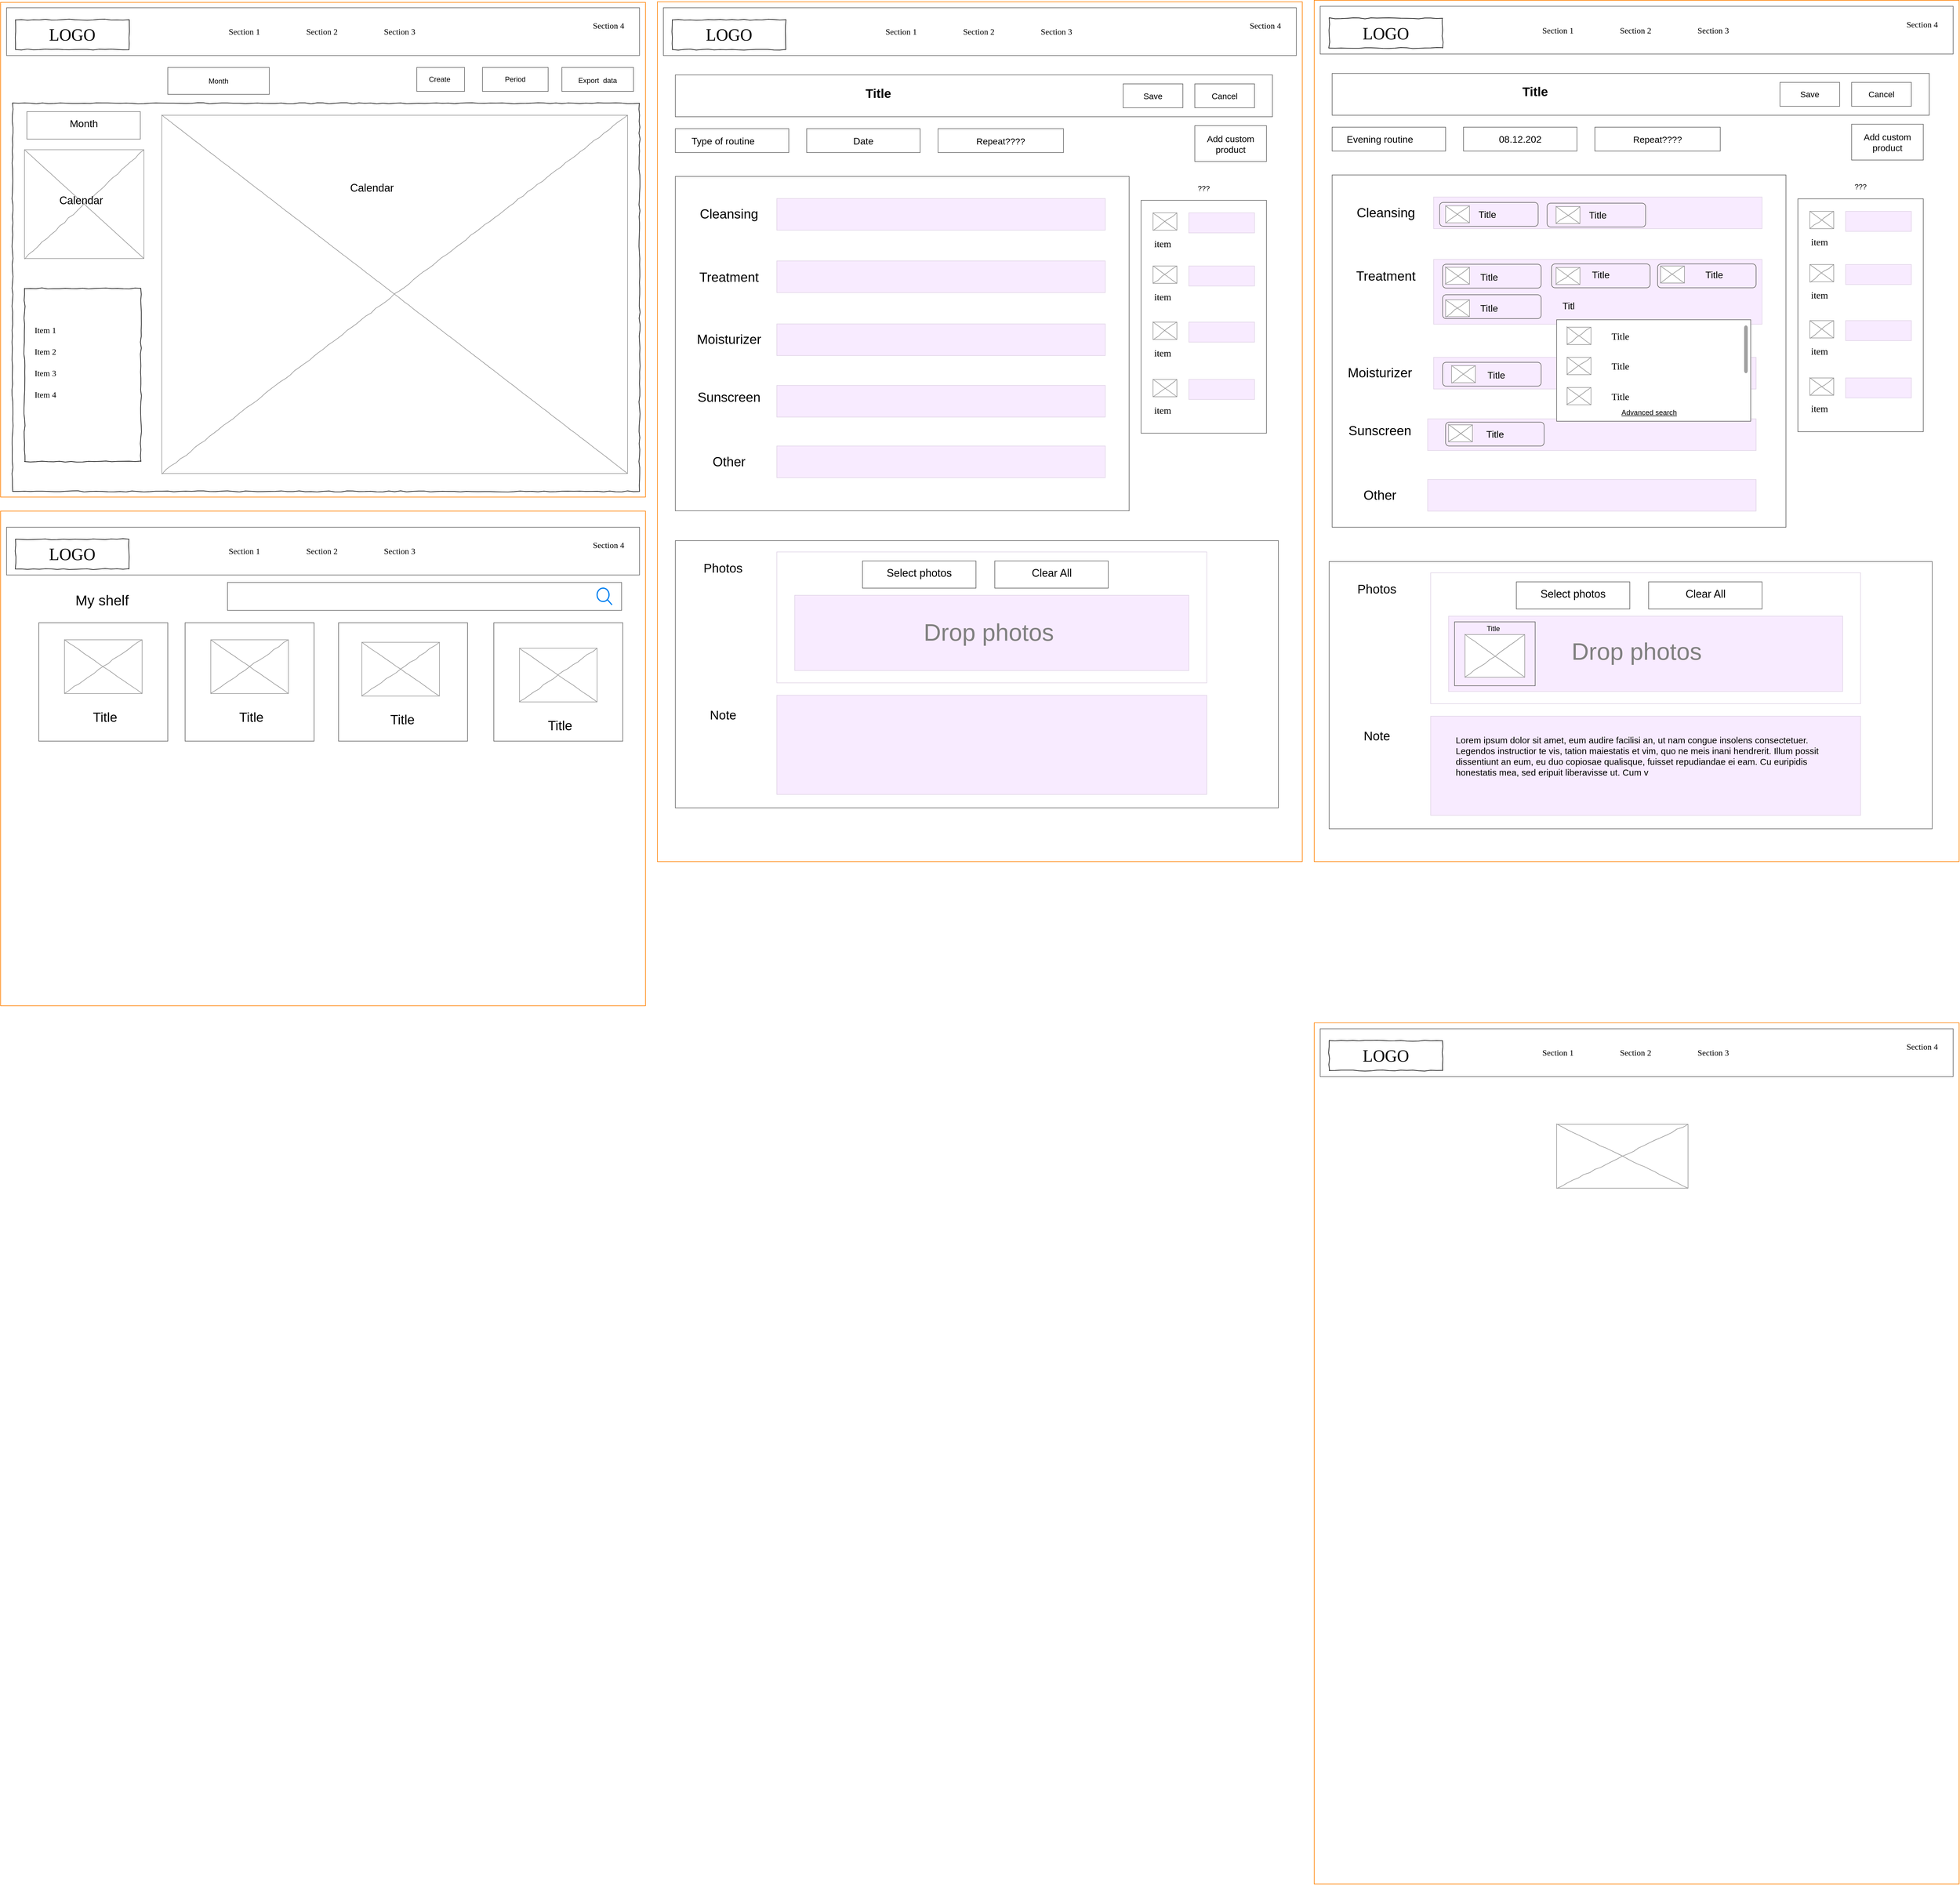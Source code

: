 <mxfile version="14.2.9" type="device" pages="2"><diagram name="routine_page" id="03018318-947c-dd8e-b7a3-06fadd420f32"><mxGraphModel dx="5190" dy="2740" grid="1" gridSize="10" guides="1" tooltips="1" connect="1" arrows="1" fold="1" page="1" pageScale="1" pageWidth="1100" pageHeight="850" background="#ffffff" math="0" shadow="0"><root><mxCell id="0"/><mxCell id="1" parent="0"/><mxCell id="677b7b8949515195-1" value="" style="whiteSpace=wrap;html=1;rounded=0;shadow=0;labelBackgroundColor=none;strokeColor=#000000;strokeWidth=1;fillColor=none;fontFamily=Verdana;fontSize=12;fontColor=#000000;align=center;comic=1;" parent="1" vertex="1"><mxGeometry x="30" y="180" width="1050" height="650" as="geometry"/></mxCell><mxCell id="677b7b8949515195-2" value="LOGO" style="whiteSpace=wrap;html=1;rounded=0;shadow=0;labelBackgroundColor=none;strokeWidth=1;fontFamily=Verdana;fontSize=28;align=center;comic=1;" parent="1" vertex="1"><mxGeometry x="35" y="40" width="190" height="50" as="geometry"/></mxCell><mxCell id="677b7b8949515195-4" value="Section 1" style="text;html=1;points=[];align=left;verticalAlign=top;spacingTop=-4;fontSize=14;fontFamily=Verdana" parent="1" vertex="1"><mxGeometry x="390" y="50" width="60" height="20" as="geometry"/></mxCell><mxCell id="677b7b8949515195-5" value="Section 2" style="text;html=1;points=[];align=left;verticalAlign=top;spacingTop=-4;fontSize=14;fontFamily=Verdana" parent="1" vertex="1"><mxGeometry x="520" y="50" width="60" height="20" as="geometry"/></mxCell><mxCell id="677b7b8949515195-6" value="Section 3" style="text;html=1;points=[];align=left;verticalAlign=top;spacingTop=-4;fontSize=14;fontFamily=Verdana" parent="1" vertex="1"><mxGeometry x="650" y="50" width="60" height="20" as="geometry"/></mxCell><mxCell id="677b7b8949515195-7" value="Section 4" style="text;html=1;points=[];align=left;verticalAlign=top;spacingTop=-4;fontSize=14;fontFamily=Verdana" parent="1" vertex="1"><mxGeometry x="1000" y="40" width="60" height="20" as="geometry"/></mxCell><mxCell id="677b7b8949515195-8" value="" style="whiteSpace=wrap;html=1;rounded=0;shadow=0;labelBackgroundColor=none;strokeWidth=1;fillColor=none;fontFamily=Verdana;fontSize=12;align=center;comic=1;" parent="1" vertex="1"><mxGeometry x="50" y="490" width="195" height="290" as="geometry"/></mxCell><mxCell id="677b7b8949515195-34" value="Item 1" style="text;html=1;points=[];align=left;verticalAlign=top;spacingTop=-4;fontSize=14;fontFamily=Verdana" parent="1" vertex="1"><mxGeometry x="65" y="550" width="170" height="20" as="geometry"/></mxCell><mxCell id="677b7b8949515195-35" value="Item 2" style="text;html=1;points=[];align=left;verticalAlign=top;spacingTop=-4;fontSize=14;fontFamily=Verdana" parent="1" vertex="1"><mxGeometry x="65" y="586" width="170" height="20" as="geometry"/></mxCell><mxCell id="677b7b8949515195-36" value="Item 3" style="text;html=1;points=[];align=left;verticalAlign=top;spacingTop=-4;fontSize=14;fontFamily=Verdana" parent="1" vertex="1"><mxGeometry x="65" y="622" width="170" height="20" as="geometry"/></mxCell><mxCell id="677b7b8949515195-37" value="Item 4" style="text;html=1;points=[];align=left;verticalAlign=top;spacingTop=-4;fontSize=14;fontFamily=Verdana" parent="1" vertex="1"><mxGeometry x="65" y="658" width="170" height="20" as="geometry"/></mxCell><mxCell id="D5V_N6jGPSpzBqZ9lk2Q-1" value="" style="verticalLabelPosition=bottom;shadow=0;dashed=0;align=center;html=1;verticalAlign=top;strokeWidth=1;shape=mxgraph.mockup.graphics.simpleIcon;strokeColor=#999999;rounded=0;labelBackgroundColor=none;fontFamily=Verdana;fontSize=14;fontColor=#000000;comic=1;" vertex="1" parent="1"><mxGeometry x="280" y="200" width="780" height="600" as="geometry"/></mxCell><mxCell id="D5V_N6jGPSpzBqZ9lk2Q-22" value="&lt;font style=&quot;font-size: 18px&quot;&gt;Calendar&lt;/font&gt;" style="text;html=1;strokeColor=none;fillColor=none;align=center;verticalAlign=middle;whiteSpace=wrap;rounded=0;" vertex="1" parent="1"><mxGeometry x="537" y="311.5" width="190" height="20" as="geometry"/></mxCell><mxCell id="D5V_N6jGPSpzBqZ9lk2Q-40" value="" style="verticalLabelPosition=bottom;shadow=0;dashed=0;align=center;html=1;verticalAlign=top;strokeWidth=1;shape=mxgraph.mockup.graphics.simpleIcon;strokeColor=#999999;rounded=0;labelBackgroundColor=none;fontFamily=Verdana;fontSize=14;fontColor=#000000;comic=1;" vertex="1" parent="1"><mxGeometry x="2616" y="1890" width="220" height="107" as="geometry"/></mxCell><mxCell id="D5V_N6jGPSpzBqZ9lk2Q-44" value="" style="shape=image;html=1;verticalAlign=top;verticalLabelPosition=bottom;labelBackgroundColor=#ffffff;imageAspect=0;aspect=fixed;image=https://cdn4.iconfinder.com/data/icons/evil-icons-user-interface/64/arrow_right2-128.png;fillColor=none;" vertex="1" parent="1"><mxGeometry x="200" y="209" width="18" height="18" as="geometry"/></mxCell><mxCell id="D5V_N6jGPSpzBqZ9lk2Q-45" value="" style="shape=image;html=1;verticalAlign=top;verticalLabelPosition=bottom;labelBackgroundColor=#ffffff;imageAspect=0;aspect=fixed;image=https://cdn4.iconfinder.com/data/icons/evil-icons-user-interface/64/arrow_right2-128.png;fillColor=none;rotation=-180;" vertex="1" parent="1"><mxGeometry x="80" y="209" width="18" height="18" as="geometry"/></mxCell><mxCell id="D5V_N6jGPSpzBqZ9lk2Q-47" value="" style="verticalLabelPosition=bottom;shadow=0;dashed=0;align=center;html=1;verticalAlign=top;strokeWidth=1;shape=mxgraph.mockup.graphics.simpleIcon;strokeColor=#999999;rounded=0;labelBackgroundColor=none;fontFamily=Verdana;fontSize=14;fontColor=#000000;comic=1;" vertex="1" parent="1"><mxGeometry x="50" y="257.75" width="200" height="182.25" as="geometry"/></mxCell><mxCell id="D5V_N6jGPSpzBqZ9lk2Q-48" value="&lt;font style=&quot;font-size: 18px&quot;&gt;Calendar&lt;/font&gt;" style="text;html=1;strokeColor=none;fillColor=none;align=center;verticalAlign=middle;whiteSpace=wrap;rounded=0;" vertex="1" parent="1"><mxGeometry x="50" y="333" width="190" height="20" as="geometry"/></mxCell><mxCell id="D5V_N6jGPSpzBqZ9lk2Q-49" value="" style="rounded=0;whiteSpace=wrap;html=1;fillColor=none;strokeColor=#808080;" vertex="1" parent="1"><mxGeometry x="54" y="194" width="190" height="46" as="geometry"/></mxCell><mxCell id="D5V_N6jGPSpzBqZ9lk2Q-50" value="&lt;font style=&quot;font-size: 17px&quot;&gt;Month&lt;/font&gt;" style="text;html=1;strokeColor=none;fillColor=none;align=center;verticalAlign=middle;whiteSpace=wrap;rounded=0;" vertex="1" parent="1"><mxGeometry x="111.5" y="205" width="75" height="20" as="geometry"/></mxCell><mxCell id="D5V_N6jGPSpzBqZ9lk2Q-53" value="" style="rounded=0;whiteSpace=wrap;html=1;fillColor=none;strokeColor=#666666;" vertex="1" parent="1"><mxGeometry x="817" y="120" width="110" height="40" as="geometry"/></mxCell><mxCell id="D5V_N6jGPSpzBqZ9lk2Q-54" value="Period" style="text;html=1;strokeColor=none;fillColor=none;align=center;verticalAlign=middle;whiteSpace=wrap;rounded=0;" vertex="1" parent="1"><mxGeometry x="852" y="130" width="40" height="20" as="geometry"/></mxCell><mxCell id="D5V_N6jGPSpzBqZ9lk2Q-55" value="" style="rounded=0;whiteSpace=wrap;html=1;strokeColor=#666666;fillColor=none;" vertex="1" parent="1"><mxGeometry x="707" y="120" width="80" height="40" as="geometry"/></mxCell><mxCell id="D5V_N6jGPSpzBqZ9lk2Q-57" value="Create&amp;nbsp;" style="text;html=1;strokeColor=none;fillColor=none;align=center;verticalAlign=middle;whiteSpace=wrap;rounded=0;" vertex="1" parent="1"><mxGeometry x="727" y="130" width="40" height="20" as="geometry"/></mxCell><mxCell id="D5V_N6jGPSpzBqZ9lk2Q-58" value="" style="rounded=0;whiteSpace=wrap;html=1;strokeColor=#666666;fillColor=none;" vertex="1" parent="1"><mxGeometry x="290" y="120" width="170" height="45" as="geometry"/></mxCell><mxCell id="D5V_N6jGPSpzBqZ9lk2Q-59" value="Month" style="text;html=1;strokeColor=none;fillColor=none;align=center;verticalAlign=middle;whiteSpace=wrap;rounded=0;" vertex="1" parent="1"><mxGeometry x="355" y="132.5" width="40" height="20" as="geometry"/></mxCell><mxCell id="D5V_N6jGPSpzBqZ9lk2Q-60" value="" style="shape=image;html=1;verticalAlign=top;verticalLabelPosition=bottom;labelBackgroundColor=#ffffff;imageAspect=0;aspect=fixed;image=https://cdn4.iconfinder.com/data/icons/evil-icons-user-interface/64/arrow_right2-128.png;strokeColor=#666666;fillColor=none;" vertex="1" parent="1"><mxGeometry x="406" y="126" width="28" height="28" as="geometry"/></mxCell><mxCell id="D5V_N6jGPSpzBqZ9lk2Q-61" value="" style="shape=image;html=1;verticalAlign=top;verticalLabelPosition=bottom;labelBackgroundColor=#ffffff;imageAspect=0;aspect=fixed;image=https://cdn4.iconfinder.com/data/icons/evil-icons-user-interface/64/arrow_right2-128.png;strokeColor=#666666;fillColor=none;rotation=-180;" vertex="1" parent="1"><mxGeometry x="310" y="126" width="28" height="28" as="geometry"/></mxCell><mxCell id="D5V_N6jGPSpzBqZ9lk2Q-62" value="" style="rounded=0;whiteSpace=wrap;html=1;strokeColor=#666666;fillColor=none;" vertex="1" parent="1"><mxGeometry x="950" y="120" width="120" height="40" as="geometry"/></mxCell><mxCell id="D5V_N6jGPSpzBqZ9lk2Q-63" value="Export&amp;nbsp; data" style="text;html=1;strokeColor=none;fillColor=none;align=center;verticalAlign=middle;whiteSpace=wrap;rounded=0;" vertex="1" parent="1"><mxGeometry x="965" y="130" width="90" height="24" as="geometry"/></mxCell><mxCell id="D5V_N6jGPSpzBqZ9lk2Q-65" value="" style="rounded=0;whiteSpace=wrap;html=1;strokeColor=#666666;fillColor=none;" vertex="1" parent="1"><mxGeometry x="20" y="20" width="1060" height="80" as="geometry"/></mxCell><mxCell id="D5V_N6jGPSpzBqZ9lk2Q-72" value="" style="rounded=0;whiteSpace=wrap;html=1;fillColor=none;strokeColor=#FF8000;" vertex="1" parent="1"><mxGeometry x="10" y="11" width="1080" height="828.5" as="geometry"/></mxCell><mxCell id="g5km22O2cLYkdlSMmjCP-1" value="" style="rounded=0;whiteSpace=wrap;html=1;fillColor=none;strokeColor=#FF8000;" vertex="1" parent="1"><mxGeometry x="10" y="863" width="1080" height="828.5" as="geometry"/></mxCell><mxCell id="g5km22O2cLYkdlSMmjCP-2" value="" style="rounded=0;whiteSpace=wrap;html=1;fillColor=none;strokeColor=#FF8000;" vertex="1" parent="1"><mxGeometry x="1110" y="10" width="1080" height="1440" as="geometry"/></mxCell><mxCell id="g5km22O2cLYkdlSMmjCP-3" value="" style="rounded=0;whiteSpace=wrap;html=1;fillColor=none;gradientColor=none;strokeColor=#666666;" vertex="1" parent="1"><mxGeometry x="1140" y="132.5" width="1000" height="70" as="geometry"/></mxCell><mxCell id="g5km22O2cLYkdlSMmjCP-4" value="" style="rounded=0;whiteSpace=wrap;html=1;strokeColor=#666666;fillColor=none;gradientColor=none;" vertex="1" parent="1"><mxGeometry x="2010" y="147.5" width="100" height="40" as="geometry"/></mxCell><mxCell id="g5km22O2cLYkdlSMmjCP-5" value="&lt;font style=&quot;font-size: 14px&quot;&gt;Cancel&lt;/font&gt;" style="text;html=1;strokeColor=none;fillColor=none;align=center;verticalAlign=middle;whiteSpace=wrap;rounded=0;" vertex="1" parent="1"><mxGeometry x="2040" y="157.5" width="40" height="20" as="geometry"/></mxCell><mxCell id="g5km22O2cLYkdlSMmjCP-7" value="" style="rounded=0;whiteSpace=wrap;html=1;strokeColor=#666666;fillColor=none;gradientColor=none;" vertex="1" parent="1"><mxGeometry x="1890" y="147.5" width="100" height="40" as="geometry"/></mxCell><mxCell id="g5km22O2cLYkdlSMmjCP-8" value="&lt;font style=&quot;font-size: 14px&quot;&gt;Save&lt;/font&gt;" style="text;html=1;strokeColor=none;fillColor=none;align=center;verticalAlign=middle;whiteSpace=wrap;rounded=0;" vertex="1" parent="1"><mxGeometry x="1920" y="157.5" width="40" height="20" as="geometry"/></mxCell><mxCell id="g5km22O2cLYkdlSMmjCP-9" value="" style="rounded=0;whiteSpace=wrap;html=1;strokeColor=#666666;fillColor=none;gradientColor=none;" vertex="1" parent="1"><mxGeometry x="1140" y="302.5" width="760" height="560" as="geometry"/></mxCell><mxCell id="g5km22O2cLYkdlSMmjCP-11" value="" style="rounded=0;whiteSpace=wrap;html=1;strokeColor=#666666;fillColor=none;gradientColor=none;" vertex="1" parent="1"><mxGeometry x="1140" y="222.5" width="190" height="40" as="geometry"/></mxCell><mxCell id="g5km22O2cLYkdlSMmjCP-12" value="" style="rounded=0;whiteSpace=wrap;html=1;strokeColor=#666666;fillColor=none;gradientColor=none;" vertex="1" parent="1"><mxGeometry x="1360" y="222.5" width="190" height="40" as="geometry"/></mxCell><mxCell id="g5km22O2cLYkdlSMmjCP-14" value="&lt;font style=&quot;font-size: 16px&quot;&gt;Type of routine&lt;/font&gt;" style="text;html=1;strokeColor=none;fillColor=none;align=center;verticalAlign=middle;whiteSpace=wrap;rounded=0;" vertex="1" parent="1"><mxGeometry x="1160" y="232.5" width="120" height="20" as="geometry"/></mxCell><mxCell id="g5km22O2cLYkdlSMmjCP-15" value="" style="shape=image;html=1;verticalAlign=top;verticalLabelPosition=bottom;labelBackgroundColor=#ffffff;imageAspect=0;aspect=fixed;image=https://cdn4.iconfinder.com/data/icons/evil-icons-user-interface/64/arrow_right2-128.png;strokeColor=#666666;fillColor=none;gradientColor=none;rotation=90;" vertex="1" parent="1"><mxGeometry x="1280" y="227.5" width="30" height="30" as="geometry"/></mxCell><mxCell id="g5km22O2cLYkdlSMmjCP-16" value="&lt;font style=&quot;font-size: 16px&quot;&gt;Date&lt;/font&gt;" style="text;html=1;strokeColor=none;fillColor=none;align=center;verticalAlign=middle;whiteSpace=wrap;rounded=0;" vertex="1" parent="1"><mxGeometry x="1435" y="232.5" width="40" height="20" as="geometry"/></mxCell><mxCell id="g5km22O2cLYkdlSMmjCP-18" value="" style="rounded=0;whiteSpace=wrap;html=1;strokeColor=#666666;fillColor=none;gradientColor=none;" vertex="1" parent="1"><mxGeometry x="1580" y="222.5" width="210" height="40" as="geometry"/></mxCell><mxCell id="g5km22O2cLYkdlSMmjCP-20" value="&lt;font style=&quot;font-size: 15px&quot;&gt;Repeat????&lt;/font&gt;" style="text;html=1;strokeColor=none;fillColor=none;align=center;verticalAlign=middle;whiteSpace=wrap;rounded=0;" vertex="1" parent="1"><mxGeometry x="1665" y="232.5" width="40" height="20" as="geometry"/></mxCell><mxCell id="g5km22O2cLYkdlSMmjCP-21" value="&lt;font style=&quot;font-size: 21px&quot;&gt;&lt;b&gt;Title&lt;/b&gt;&lt;/font&gt;" style="text;html=1;strokeColor=none;fillColor=none;align=center;verticalAlign=middle;whiteSpace=wrap;rounded=0;" vertex="1" parent="1"><mxGeometry x="1390" y="152.5" width="180" height="20" as="geometry"/></mxCell><mxCell id="g5km22O2cLYkdlSMmjCP-22" value="" style="rounded=0;whiteSpace=wrap;html=1;gradientColor=none;strokeColor=#E1D5E7;fillColor=#F8EBFF;" vertex="1" parent="1"><mxGeometry x="1310" y="339.5" width="550" height="53" as="geometry"/></mxCell><mxCell id="g5km22O2cLYkdlSMmjCP-26" value="&lt;font style=&quot;font-size: 22px&quot;&gt;Cleansing&lt;/font&gt;" style="text;html=1;strokeColor=none;fillColor=none;align=center;verticalAlign=middle;whiteSpace=wrap;rounded=0;" vertex="1" parent="1"><mxGeometry x="1170" y="356" width="120" height="20" as="geometry"/></mxCell><mxCell id="g5km22O2cLYkdlSMmjCP-35" value="" style="rounded=0;whiteSpace=wrap;html=1;gradientColor=none;fillColor=none;strokeColor=#666666;" vertex="1" parent="1"><mxGeometry x="2010" y="217.5" width="120" height="60" as="geometry"/></mxCell><mxCell id="g5km22O2cLYkdlSMmjCP-36" value="&lt;font style=&quot;font-size: 15px&quot;&gt;Add custom product&lt;/font&gt;" style="text;html=1;strokeColor=none;fillColor=none;align=center;verticalAlign=middle;whiteSpace=wrap;rounded=0;" vertex="1" parent="1"><mxGeometry x="2020" y="237.5" width="100" height="20" as="geometry"/></mxCell><mxCell id="g5km22O2cLYkdlSMmjCP-39" value="" style="rounded=0;whiteSpace=wrap;html=1;gradientColor=none;strokeColor=#E1D5E7;fillColor=#F8EBFF;" vertex="1" parent="1"><mxGeometry x="1310" y="444" width="550" height="53" as="geometry"/></mxCell><mxCell id="g5km22O2cLYkdlSMmjCP-40" value="&lt;font style=&quot;font-size: 22px&quot;&gt;Treatment&lt;/font&gt;" style="text;html=1;strokeColor=none;fillColor=none;align=center;verticalAlign=middle;whiteSpace=wrap;rounded=0;" vertex="1" parent="1"><mxGeometry x="1170" y="462" width="120" height="20" as="geometry"/></mxCell><mxCell id="g5km22O2cLYkdlSMmjCP-41" value="" style="rounded=0;whiteSpace=wrap;html=1;gradientColor=none;strokeColor=#E1D5E7;fillColor=#F8EBFF;" vertex="1" parent="1"><mxGeometry x="1310" y="549.5" width="550" height="53" as="geometry"/></mxCell><mxCell id="g5km22O2cLYkdlSMmjCP-42" value="&lt;font style=&quot;font-size: 22px&quot;&gt;Moisturizer&lt;/font&gt;" style="text;html=1;strokeColor=none;fillColor=none;align=center;verticalAlign=middle;whiteSpace=wrap;rounded=0;" vertex="1" parent="1"><mxGeometry x="1170" y="566" width="120" height="20" as="geometry"/></mxCell><mxCell id="g5km22O2cLYkdlSMmjCP-43" value="" style="rounded=0;whiteSpace=wrap;html=1;gradientColor=none;strokeColor=#E1D5E7;fillColor=#F8EBFF;" vertex="1" parent="1"><mxGeometry x="1310" y="652.5" width="550" height="53" as="geometry"/></mxCell><mxCell id="g5km22O2cLYkdlSMmjCP-44" value="&lt;font style=&quot;font-size: 22px&quot;&gt;Sunscreen&lt;/font&gt;" style="text;html=1;strokeColor=none;fillColor=none;align=center;verticalAlign=middle;whiteSpace=wrap;rounded=0;" vertex="1" parent="1"><mxGeometry x="1170" y="662.5" width="120" height="20" as="geometry"/></mxCell><mxCell id="g5km22O2cLYkdlSMmjCP-45" value="" style="rounded=0;whiteSpace=wrap;html=1;gradientColor=none;strokeColor=#E1D5E7;fillColor=#F8EBFF;" vertex="1" parent="1"><mxGeometry x="1310" y="754" width="550" height="53" as="geometry"/></mxCell><mxCell id="g5km22O2cLYkdlSMmjCP-46" value="&lt;font style=&quot;font-size: 22px&quot;&gt;Other&lt;/font&gt;" style="text;html=1;strokeColor=none;fillColor=none;align=center;verticalAlign=middle;whiteSpace=wrap;rounded=0;" vertex="1" parent="1"><mxGeometry x="1170" y="770.5" width="120" height="20" as="geometry"/></mxCell><mxCell id="g5km22O2cLYkdlSMmjCP-47" value="" style="rounded=0;whiteSpace=wrap;html=1;strokeColor=#666666;fillColor=none;gradientColor=none;" vertex="1" parent="1"><mxGeometry x="1920" y="342.5" width="210" height="390" as="geometry"/></mxCell><mxCell id="g5km22O2cLYkdlSMmjCP-51" value="" style="verticalLabelPosition=bottom;shadow=0;dashed=0;align=center;html=1;verticalAlign=top;strokeWidth=1;shape=mxgraph.mockup.graphics.simpleIcon;strokeColor=#999999;rounded=0;labelBackgroundColor=none;fontFamily=Verdana;fontSize=14;fontColor=#000000;comic=1;" vertex="1" parent="1"><mxGeometry x="1940" y="363.5" width="40" height="29" as="geometry"/></mxCell><mxCell id="g5km22O2cLYkdlSMmjCP-52" value="&lt;font style=&quot;font-size: 16px&quot;&gt;item&lt;/font&gt;" style="text;html=1;points=[];align=left;verticalAlign=top;spacingTop=-4;fontSize=14;fontFamily=Verdana" vertex="1" parent="1"><mxGeometry x="1940" y="402.5" width="40" height="20" as="geometry"/></mxCell><mxCell id="g5km22O2cLYkdlSMmjCP-53" value="" style="rounded=0;whiteSpace=wrap;html=1;gradientColor=none;strokeColor=#E1D5E7;fillColor=#F8EBFF;" vertex="1" parent="1"><mxGeometry x="2000" y="363.5" width="110" height="33.5" as="geometry"/></mxCell><mxCell id="g5km22O2cLYkdlSMmjCP-55" value="" style="verticalLabelPosition=bottom;shadow=0;dashed=0;align=center;html=1;verticalAlign=top;strokeWidth=1;shape=mxgraph.mockup.graphics.simpleIcon;strokeColor=#999999;rounded=0;labelBackgroundColor=none;fontFamily=Verdana;fontSize=14;fontColor=#000000;comic=1;" vertex="1" parent="1"><mxGeometry x="1940" y="452.5" width="40" height="29" as="geometry"/></mxCell><mxCell id="g5km22O2cLYkdlSMmjCP-56" value="&lt;font style=&quot;font-size: 16px&quot;&gt;item&lt;/font&gt;" style="text;html=1;points=[];align=left;verticalAlign=top;spacingTop=-4;fontSize=14;fontFamily=Verdana" vertex="1" parent="1"><mxGeometry x="1940" y="491.5" width="40" height="20" as="geometry"/></mxCell><mxCell id="g5km22O2cLYkdlSMmjCP-57" value="" style="rounded=0;whiteSpace=wrap;html=1;gradientColor=none;strokeColor=#E1D5E7;fillColor=#F8EBFF;" vertex="1" parent="1"><mxGeometry x="2000" y="452.5" width="110" height="33.5" as="geometry"/></mxCell><mxCell id="g5km22O2cLYkdlSMmjCP-58" value="" style="verticalLabelPosition=bottom;shadow=0;dashed=0;align=center;html=1;verticalAlign=top;strokeWidth=1;shape=mxgraph.mockup.graphics.simpleIcon;strokeColor=#999999;rounded=0;labelBackgroundColor=none;fontFamily=Verdana;fontSize=14;fontColor=#000000;comic=1;" vertex="1" parent="1"><mxGeometry x="1940" y="546.5" width="40" height="29" as="geometry"/></mxCell><mxCell id="g5km22O2cLYkdlSMmjCP-59" value="&lt;font style=&quot;font-size: 16px&quot;&gt;item&lt;/font&gt;" style="text;html=1;points=[];align=left;verticalAlign=top;spacingTop=-4;fontSize=14;fontFamily=Verdana" vertex="1" parent="1"><mxGeometry x="1940" y="585.5" width="40" height="20" as="geometry"/></mxCell><mxCell id="g5km22O2cLYkdlSMmjCP-60" value="" style="rounded=0;whiteSpace=wrap;html=1;gradientColor=none;strokeColor=#E1D5E7;fillColor=#F8EBFF;" vertex="1" parent="1"><mxGeometry x="2000" y="546.5" width="110" height="33.5" as="geometry"/></mxCell><mxCell id="g5km22O2cLYkdlSMmjCP-61" value="" style="verticalLabelPosition=bottom;shadow=0;dashed=0;align=center;html=1;verticalAlign=top;strokeWidth=1;shape=mxgraph.mockup.graphics.simpleIcon;strokeColor=#999999;rounded=0;labelBackgroundColor=none;fontFamily=Verdana;fontSize=14;fontColor=#000000;comic=1;" vertex="1" parent="1"><mxGeometry x="1940" y="642.5" width="40" height="29" as="geometry"/></mxCell><mxCell id="g5km22O2cLYkdlSMmjCP-62" value="&lt;font style=&quot;font-size: 16px&quot;&gt;item&lt;/font&gt;" style="text;html=1;points=[];align=left;verticalAlign=top;spacingTop=-4;fontSize=14;fontFamily=Verdana" vertex="1" parent="1"><mxGeometry x="1940" y="681.5" width="40" height="20" as="geometry"/></mxCell><mxCell id="g5km22O2cLYkdlSMmjCP-63" value="" style="rounded=0;whiteSpace=wrap;html=1;gradientColor=none;strokeColor=#E1D5E7;fillColor=#F8EBFF;" vertex="1" parent="1"><mxGeometry x="2000" y="642.5" width="110" height="33.5" as="geometry"/></mxCell><mxCell id="g5km22O2cLYkdlSMmjCP-64" value="???" style="text;html=1;strokeColor=none;fillColor=none;align=center;verticalAlign=middle;whiteSpace=wrap;rounded=0;" vertex="1" parent="1"><mxGeometry x="2005" y="312.5" width="40" height="20" as="geometry"/></mxCell><mxCell id="g5km22O2cLYkdlSMmjCP-66" value="" style="rounded=0;whiteSpace=wrap;html=1;strokeColor=#666666;fillColor=none;gradientColor=none;" vertex="1" parent="1"><mxGeometry x="1140" y="912.5" width="1010" height="447.5" as="geometry"/></mxCell><mxCell id="g5km22O2cLYkdlSMmjCP-67" value="" style="rounded=0;whiteSpace=wrap;html=1;gradientColor=none;strokeColor=#E1D5E7;fillColor=#F8EBFF;" vertex="1" parent="1"><mxGeometry x="1310" y="1171.5" width="720" height="166" as="geometry"/></mxCell><mxCell id="g5km22O2cLYkdlSMmjCP-68" value="&lt;font style=&quot;font-size: 21px&quot;&gt;Photos&lt;/font&gt;" style="text;html=1;strokeColor=none;fillColor=none;align=center;verticalAlign=middle;whiteSpace=wrap;rounded=0;" vertex="1" parent="1"><mxGeometry x="1185" y="947.5" width="70" height="20" as="geometry"/></mxCell><mxCell id="g5km22O2cLYkdlSMmjCP-72" value="&lt;font style=&quot;font-size: 21px&quot;&gt;Note&lt;/font&gt;" style="text;html=1;strokeColor=none;fillColor=none;align=center;verticalAlign=middle;whiteSpace=wrap;rounded=0;" vertex="1" parent="1"><mxGeometry x="1185" y="1194" width="70" height="20" as="geometry"/></mxCell><mxCell id="g5km22O2cLYkdlSMmjCP-74" value="" style="rounded=0;whiteSpace=wrap;html=1;gradientColor=none;strokeColor=#E1D5E7;fillColor=#FFFFFF;" vertex="1" parent="1"><mxGeometry x="1310" y="931.37" width="720" height="219.25" as="geometry"/></mxCell><mxCell id="g5km22O2cLYkdlSMmjCP-75" value="LOGO" style="whiteSpace=wrap;html=1;rounded=0;shadow=0;labelBackgroundColor=none;strokeWidth=1;fontFamily=Verdana;fontSize=28;align=center;comic=1;" vertex="1" parent="1"><mxGeometry x="1135" y="40" width="190" height="50" as="geometry"/></mxCell><mxCell id="g5km22O2cLYkdlSMmjCP-76" value="Section 1" style="text;html=1;points=[];align=left;verticalAlign=top;spacingTop=-4;fontSize=14;fontFamily=Verdana" vertex="1" parent="1"><mxGeometry x="1490" y="50" width="60" height="20" as="geometry"/></mxCell><mxCell id="g5km22O2cLYkdlSMmjCP-77" value="Section 2" style="text;html=1;points=[];align=left;verticalAlign=top;spacingTop=-4;fontSize=14;fontFamily=Verdana" vertex="1" parent="1"><mxGeometry x="1620" y="50" width="60" height="20" as="geometry"/></mxCell><mxCell id="g5km22O2cLYkdlSMmjCP-78" value="Section 3" style="text;html=1;points=[];align=left;verticalAlign=top;spacingTop=-4;fontSize=14;fontFamily=Verdana" vertex="1" parent="1"><mxGeometry x="1750" y="50" width="60" height="20" as="geometry"/></mxCell><mxCell id="g5km22O2cLYkdlSMmjCP-79" value="Section 4" style="text;html=1;points=[];align=left;verticalAlign=top;spacingTop=-4;fontSize=14;fontFamily=Verdana" vertex="1" parent="1"><mxGeometry x="2100" y="40" width="60" height="20" as="geometry"/></mxCell><mxCell id="g5km22O2cLYkdlSMmjCP-80" value="" style="rounded=0;whiteSpace=wrap;html=1;strokeColor=#666666;fillColor=none;" vertex="1" parent="1"><mxGeometry x="1120" y="20" width="1060" height="80" as="geometry"/></mxCell><mxCell id="g5km22O2cLYkdlSMmjCP-82" value="" style="rounded=0;whiteSpace=wrap;html=1;strokeColor=#666666;fillColor=none;gradientColor=none;" vertex="1" parent="1"><mxGeometry x="1453.5" y="946.49" width="190" height="45.5" as="geometry"/></mxCell><mxCell id="g5km22O2cLYkdlSMmjCP-83" value="&lt;font style=&quot;font-size: 18px&quot;&gt;Select photos&lt;/font&gt;" style="text;html=1;strokeColor=none;fillColor=none;align=center;verticalAlign=middle;whiteSpace=wrap;rounded=0;" vertex="1" parent="1"><mxGeometry x="1486" y="956.74" width="125" height="20" as="geometry"/></mxCell><mxCell id="g5km22O2cLYkdlSMmjCP-85" value="" style="rounded=0;whiteSpace=wrap;html=1;strokeColor=#666666;fillColor=none;gradientColor=none;" vertex="1" parent="1"><mxGeometry x="1675" y="946.49" width="190" height="45.5" as="geometry"/></mxCell><mxCell id="g5km22O2cLYkdlSMmjCP-86" value="&lt;font style=&quot;font-size: 18px&quot;&gt;Clear All&lt;/font&gt;" style="text;html=1;strokeColor=none;fillColor=none;align=center;verticalAlign=middle;whiteSpace=wrap;rounded=0;" vertex="1" parent="1"><mxGeometry x="1707.5" y="956.74" width="125" height="20" as="geometry"/></mxCell><mxCell id="g5km22O2cLYkdlSMmjCP-87" value="" style="rounded=0;whiteSpace=wrap;html=1;gradientColor=none;strokeColor=#E1D5E7;fillColor=#F8EBFF;" vertex="1" parent="1"><mxGeometry x="1340" y="1003.99" width="660" height="126.01" as="geometry"/></mxCell><mxCell id="g5km22O2cLYkdlSMmjCP-91" value="" style="rounded=0;whiteSpace=wrap;html=1;fillColor=none;strokeColor=#FF8000;" vertex="1" parent="1"><mxGeometry x="2210" y="7.5" width="1080" height="1442.5" as="geometry"/></mxCell><mxCell id="g5km22O2cLYkdlSMmjCP-92" value="" style="rounded=0;whiteSpace=wrap;html=1;fillColor=none;gradientColor=none;strokeColor=#666666;" vertex="1" parent="1"><mxGeometry x="2240" y="130" width="1000" height="70" as="geometry"/></mxCell><mxCell id="g5km22O2cLYkdlSMmjCP-93" value="" style="rounded=0;whiteSpace=wrap;html=1;strokeColor=#666666;fillColor=none;gradientColor=none;" vertex="1" parent="1"><mxGeometry x="3110" y="145" width="100" height="40" as="geometry"/></mxCell><mxCell id="g5km22O2cLYkdlSMmjCP-94" value="&lt;font style=&quot;font-size: 14px&quot;&gt;Cancel&lt;/font&gt;" style="text;html=1;strokeColor=none;fillColor=none;align=center;verticalAlign=middle;whiteSpace=wrap;rounded=0;" vertex="1" parent="1"><mxGeometry x="3140" y="155" width="40" height="20" as="geometry"/></mxCell><mxCell id="g5km22O2cLYkdlSMmjCP-95" value="" style="rounded=0;whiteSpace=wrap;html=1;strokeColor=#666666;fillColor=none;gradientColor=none;" vertex="1" parent="1"><mxGeometry x="2990" y="145" width="100" height="40" as="geometry"/></mxCell><mxCell id="g5km22O2cLYkdlSMmjCP-96" value="&lt;font style=&quot;font-size: 14px&quot;&gt;Save&lt;/font&gt;" style="text;html=1;strokeColor=none;fillColor=none;align=center;verticalAlign=middle;whiteSpace=wrap;rounded=0;" vertex="1" parent="1"><mxGeometry x="3020" y="155" width="40" height="20" as="geometry"/></mxCell><mxCell id="g5km22O2cLYkdlSMmjCP-97" value="" style="rounded=0;whiteSpace=wrap;html=1;strokeColor=#666666;fillColor=none;gradientColor=none;" vertex="1" parent="1"><mxGeometry x="2240" y="300" width="760" height="590" as="geometry"/></mxCell><mxCell id="g5km22O2cLYkdlSMmjCP-98" value="" style="rounded=0;whiteSpace=wrap;html=1;strokeColor=#666666;fillColor=none;gradientColor=none;" vertex="1" parent="1"><mxGeometry x="2240" y="220" width="190" height="40" as="geometry"/></mxCell><mxCell id="g5km22O2cLYkdlSMmjCP-99" value="" style="rounded=0;whiteSpace=wrap;html=1;strokeColor=#666666;fillColor=none;gradientColor=none;" vertex="1" parent="1"><mxGeometry x="2460" y="220" width="190" height="40" as="geometry"/></mxCell><mxCell id="g5km22O2cLYkdlSMmjCP-100" value="&lt;font style=&quot;font-size: 16px&quot;&gt;Evening routine&lt;/font&gt;" style="text;html=1;strokeColor=none;fillColor=none;align=center;verticalAlign=middle;whiteSpace=wrap;rounded=0;" vertex="1" parent="1"><mxGeometry x="2260" y="230" width="120" height="20" as="geometry"/></mxCell><mxCell id="g5km22O2cLYkdlSMmjCP-101" value="" style="shape=image;html=1;verticalAlign=top;verticalLabelPosition=bottom;labelBackgroundColor=#ffffff;imageAspect=0;aspect=fixed;image=https://cdn4.iconfinder.com/data/icons/evil-icons-user-interface/64/arrow_right2-128.png;strokeColor=#666666;fillColor=none;gradientColor=none;rotation=90;" vertex="1" parent="1"><mxGeometry x="2390" y="225" width="30" height="30" as="geometry"/></mxCell><mxCell id="g5km22O2cLYkdlSMmjCP-102" value="&lt;font style=&quot;font-size: 16px&quot;&gt;08.12.202&lt;/font&gt;" style="text;html=1;strokeColor=none;fillColor=none;align=center;verticalAlign=middle;whiteSpace=wrap;rounded=0;" vertex="1" parent="1"><mxGeometry x="2535" y="230" width="40" height="20" as="geometry"/></mxCell><mxCell id="g5km22O2cLYkdlSMmjCP-103" value="" style="rounded=0;whiteSpace=wrap;html=1;strokeColor=#666666;fillColor=none;gradientColor=none;" vertex="1" parent="1"><mxGeometry x="2680" y="220" width="210" height="40" as="geometry"/></mxCell><mxCell id="g5km22O2cLYkdlSMmjCP-104" value="&lt;font style=&quot;font-size: 15px&quot;&gt;Repeat????&lt;/font&gt;" style="text;html=1;strokeColor=none;fillColor=none;align=center;verticalAlign=middle;whiteSpace=wrap;rounded=0;" vertex="1" parent="1"><mxGeometry x="2765" y="230" width="40" height="20" as="geometry"/></mxCell><mxCell id="g5km22O2cLYkdlSMmjCP-105" value="&lt;font style=&quot;font-size: 21px&quot;&gt;&lt;b&gt;Title&lt;/b&gt;&lt;/font&gt;" style="text;html=1;strokeColor=none;fillColor=none;align=center;verticalAlign=middle;whiteSpace=wrap;rounded=0;" vertex="1" parent="1"><mxGeometry x="2490" y="150" width="180" height="20" as="geometry"/></mxCell><mxCell id="g5km22O2cLYkdlSMmjCP-106" value="" style="rounded=0;whiteSpace=wrap;html=1;gradientColor=none;strokeColor=#E1D5E7;fillColor=#F8EBFF;" vertex="1" parent="1"><mxGeometry x="2410" y="337" width="550" height="53" as="geometry"/></mxCell><mxCell id="g5km22O2cLYkdlSMmjCP-107" value="&lt;font style=&quot;font-size: 22px&quot;&gt;Cleansing&lt;/font&gt;" style="text;html=1;strokeColor=none;fillColor=none;align=center;verticalAlign=middle;whiteSpace=wrap;rounded=0;" vertex="1" parent="1"><mxGeometry x="2270" y="353.5" width="120" height="20" as="geometry"/></mxCell><mxCell id="g5km22O2cLYkdlSMmjCP-108" value="" style="rounded=0;whiteSpace=wrap;html=1;gradientColor=none;fillColor=none;strokeColor=#666666;" vertex="1" parent="1"><mxGeometry x="3110" y="215" width="120" height="60" as="geometry"/></mxCell><mxCell id="g5km22O2cLYkdlSMmjCP-109" value="&lt;font style=&quot;font-size: 15px&quot;&gt;Add custom product&lt;/font&gt;" style="text;html=1;strokeColor=none;fillColor=none;align=center;verticalAlign=middle;whiteSpace=wrap;rounded=0;" vertex="1" parent="1"><mxGeometry x="3120" y="235" width="100" height="20" as="geometry"/></mxCell><mxCell id="g5km22O2cLYkdlSMmjCP-110" value="" style="rounded=0;whiteSpace=wrap;html=1;gradientColor=none;strokeColor=#E1D5E7;fillColor=#F8EBFF;" vertex="1" parent="1"><mxGeometry x="2410" y="441.5" width="550" height="108.5" as="geometry"/></mxCell><mxCell id="g5km22O2cLYkdlSMmjCP-111" value="&lt;font style=&quot;font-size: 22px&quot;&gt;Treatment&lt;/font&gt;" style="text;html=1;strokeColor=none;fillColor=none;align=center;verticalAlign=middle;whiteSpace=wrap;rounded=0;" vertex="1" parent="1"><mxGeometry x="2270" y="459.5" width="120" height="20" as="geometry"/></mxCell><mxCell id="g5km22O2cLYkdlSMmjCP-112" value="" style="rounded=0;whiteSpace=wrap;html=1;gradientColor=none;strokeColor=#E1D5E7;fillColor=#F8EBFF;" vertex="1" parent="1"><mxGeometry x="2410" y="605.5" width="540" height="53" as="geometry"/></mxCell><mxCell id="g5km22O2cLYkdlSMmjCP-113" value="&lt;font style=&quot;font-size: 22px&quot;&gt;Moisturizer&lt;/font&gt;" style="text;html=1;strokeColor=none;fillColor=none;align=center;verticalAlign=middle;whiteSpace=wrap;rounded=0;" vertex="1" parent="1"><mxGeometry x="2260" y="622" width="120" height="20" as="geometry"/></mxCell><mxCell id="g5km22O2cLYkdlSMmjCP-114" value="" style="rounded=0;whiteSpace=wrap;html=1;gradientColor=none;strokeColor=#E1D5E7;fillColor=#F8EBFF;" vertex="1" parent="1"><mxGeometry x="2400" y="708.5" width="550" height="53" as="geometry"/></mxCell><mxCell id="g5km22O2cLYkdlSMmjCP-115" value="&lt;font style=&quot;font-size: 22px&quot;&gt;Sunscreen&lt;/font&gt;" style="text;html=1;strokeColor=none;fillColor=none;align=center;verticalAlign=middle;whiteSpace=wrap;rounded=0;" vertex="1" parent="1"><mxGeometry x="2260" y="718.5" width="120" height="20" as="geometry"/></mxCell><mxCell id="g5km22O2cLYkdlSMmjCP-116" value="" style="rounded=0;whiteSpace=wrap;html=1;gradientColor=none;strokeColor=#E1D5E7;fillColor=#F8EBFF;" vertex="1" parent="1"><mxGeometry x="2400" y="810" width="550" height="53" as="geometry"/></mxCell><mxCell id="g5km22O2cLYkdlSMmjCP-117" value="&lt;font style=&quot;font-size: 22px&quot;&gt;Other&lt;/font&gt;" style="text;html=1;strokeColor=none;fillColor=none;align=center;verticalAlign=middle;whiteSpace=wrap;rounded=0;" vertex="1" parent="1"><mxGeometry x="2260" y="826.5" width="120" height="20" as="geometry"/></mxCell><mxCell id="g5km22O2cLYkdlSMmjCP-118" value="" style="rounded=0;whiteSpace=wrap;html=1;strokeColor=#666666;fillColor=none;gradientColor=none;" vertex="1" parent="1"><mxGeometry x="3020" y="340" width="210" height="390" as="geometry"/></mxCell><mxCell id="g5km22O2cLYkdlSMmjCP-119" value="" style="verticalLabelPosition=bottom;shadow=0;dashed=0;align=center;html=1;verticalAlign=top;strokeWidth=1;shape=mxgraph.mockup.graphics.simpleIcon;strokeColor=#999999;rounded=0;labelBackgroundColor=none;fontFamily=Verdana;fontSize=14;fontColor=#000000;comic=1;" vertex="1" parent="1"><mxGeometry x="3040" y="361" width="40" height="29" as="geometry"/></mxCell><mxCell id="g5km22O2cLYkdlSMmjCP-120" value="&lt;font style=&quot;font-size: 16px&quot;&gt;item&lt;/font&gt;" style="text;html=1;points=[];align=left;verticalAlign=top;spacingTop=-4;fontSize=14;fontFamily=Verdana" vertex="1" parent="1"><mxGeometry x="3040" y="400" width="40" height="20" as="geometry"/></mxCell><mxCell id="g5km22O2cLYkdlSMmjCP-121" value="" style="rounded=0;whiteSpace=wrap;html=1;gradientColor=none;strokeColor=#E1D5E7;fillColor=#F8EBFF;" vertex="1" parent="1"><mxGeometry x="3100" y="361" width="110" height="33.5" as="geometry"/></mxCell><mxCell id="g5km22O2cLYkdlSMmjCP-122" value="" style="verticalLabelPosition=bottom;shadow=0;dashed=0;align=center;html=1;verticalAlign=top;strokeWidth=1;shape=mxgraph.mockup.graphics.simpleIcon;strokeColor=#999999;rounded=0;labelBackgroundColor=none;fontFamily=Verdana;fontSize=14;fontColor=#000000;comic=1;" vertex="1" parent="1"><mxGeometry x="3040" y="450" width="40" height="29" as="geometry"/></mxCell><mxCell id="g5km22O2cLYkdlSMmjCP-123" value="&lt;font style=&quot;font-size: 16px&quot;&gt;item&lt;/font&gt;" style="text;html=1;points=[];align=left;verticalAlign=top;spacingTop=-4;fontSize=14;fontFamily=Verdana" vertex="1" parent="1"><mxGeometry x="3040" y="489" width="40" height="20" as="geometry"/></mxCell><mxCell id="g5km22O2cLYkdlSMmjCP-124" value="" style="rounded=0;whiteSpace=wrap;html=1;gradientColor=none;strokeColor=#E1D5E7;fillColor=#F8EBFF;" vertex="1" parent="1"><mxGeometry x="3100" y="450" width="110" height="33.5" as="geometry"/></mxCell><mxCell id="g5km22O2cLYkdlSMmjCP-125" value="" style="verticalLabelPosition=bottom;shadow=0;dashed=0;align=center;html=1;verticalAlign=top;strokeWidth=1;shape=mxgraph.mockup.graphics.simpleIcon;strokeColor=#999999;rounded=0;labelBackgroundColor=none;fontFamily=Verdana;fontSize=14;fontColor=#000000;comic=1;" vertex="1" parent="1"><mxGeometry x="3040" y="544" width="40" height="29" as="geometry"/></mxCell><mxCell id="g5km22O2cLYkdlSMmjCP-126" value="&lt;font style=&quot;font-size: 16px&quot;&gt;item&lt;/font&gt;" style="text;html=1;points=[];align=left;verticalAlign=top;spacingTop=-4;fontSize=14;fontFamily=Verdana" vertex="1" parent="1"><mxGeometry x="3040" y="583" width="40" height="20" as="geometry"/></mxCell><mxCell id="g5km22O2cLYkdlSMmjCP-127" value="" style="rounded=0;whiteSpace=wrap;html=1;gradientColor=none;strokeColor=#E1D5E7;fillColor=#F8EBFF;" vertex="1" parent="1"><mxGeometry x="3100" y="544" width="110" height="33.5" as="geometry"/></mxCell><mxCell id="g5km22O2cLYkdlSMmjCP-128" value="" style="verticalLabelPosition=bottom;shadow=0;dashed=0;align=center;html=1;verticalAlign=top;strokeWidth=1;shape=mxgraph.mockup.graphics.simpleIcon;strokeColor=#999999;rounded=0;labelBackgroundColor=none;fontFamily=Verdana;fontSize=14;fontColor=#000000;comic=1;" vertex="1" parent="1"><mxGeometry x="3040" y="640" width="40" height="29" as="geometry"/></mxCell><mxCell id="g5km22O2cLYkdlSMmjCP-129" value="&lt;font style=&quot;font-size: 16px&quot;&gt;item&lt;/font&gt;" style="text;html=1;points=[];align=left;verticalAlign=top;spacingTop=-4;fontSize=14;fontFamily=Verdana" vertex="1" parent="1"><mxGeometry x="3040" y="679" width="40" height="20" as="geometry"/></mxCell><mxCell id="g5km22O2cLYkdlSMmjCP-130" value="" style="rounded=0;whiteSpace=wrap;html=1;gradientColor=none;strokeColor=#E1D5E7;fillColor=#F8EBFF;" vertex="1" parent="1"><mxGeometry x="3100" y="640" width="110" height="33.5" as="geometry"/></mxCell><mxCell id="g5km22O2cLYkdlSMmjCP-131" value="???" style="text;html=1;strokeColor=none;fillColor=none;align=center;verticalAlign=middle;whiteSpace=wrap;rounded=0;" vertex="1" parent="1"><mxGeometry x="3105" y="310" width="40" height="20" as="geometry"/></mxCell><mxCell id="g5km22O2cLYkdlSMmjCP-132" value="" style="rounded=0;whiteSpace=wrap;html=1;strokeColor=#666666;fillColor=none;gradientColor=none;" vertex="1" parent="1"><mxGeometry x="2235" y="947.5" width="1010" height="447.5" as="geometry"/></mxCell><mxCell id="g5km22O2cLYkdlSMmjCP-133" value="" style="rounded=0;whiteSpace=wrap;html=1;gradientColor=none;strokeColor=#E1D5E7;fillColor=#F8EBFF;" vertex="1" parent="1"><mxGeometry x="2405" y="1206.5" width="720" height="166" as="geometry"/></mxCell><mxCell id="g5km22O2cLYkdlSMmjCP-134" value="&lt;font style=&quot;font-size: 21px&quot;&gt;Photos&lt;/font&gt;" style="text;html=1;strokeColor=none;fillColor=none;align=center;verticalAlign=middle;whiteSpace=wrap;rounded=0;" vertex="1" parent="1"><mxGeometry x="2280" y="982.5" width="70" height="20" as="geometry"/></mxCell><mxCell id="g5km22O2cLYkdlSMmjCP-135" value="&lt;font style=&quot;font-size: 21px&quot;&gt;Note&lt;/font&gt;" style="text;html=1;strokeColor=none;fillColor=none;align=center;verticalAlign=middle;whiteSpace=wrap;rounded=0;" vertex="1" parent="1"><mxGeometry x="2280" y="1229" width="70" height="20" as="geometry"/></mxCell><mxCell id="g5km22O2cLYkdlSMmjCP-136" value="" style="rounded=0;whiteSpace=wrap;html=1;gradientColor=none;strokeColor=#E1D5E7;fillColor=#FFFFFF;" vertex="1" parent="1"><mxGeometry x="2405" y="966.37" width="720" height="219.25" as="geometry"/></mxCell><mxCell id="g5km22O2cLYkdlSMmjCP-137" value="LOGO" style="whiteSpace=wrap;html=1;rounded=0;shadow=0;labelBackgroundColor=none;strokeWidth=1;fontFamily=Verdana;fontSize=28;align=center;comic=1;" vertex="1" parent="1"><mxGeometry x="2235" y="37.5" width="190" height="50" as="geometry"/></mxCell><mxCell id="g5km22O2cLYkdlSMmjCP-138" value="Section 1" style="text;html=1;points=[];align=left;verticalAlign=top;spacingTop=-4;fontSize=14;fontFamily=Verdana" vertex="1" parent="1"><mxGeometry x="2590" y="47.5" width="60" height="20" as="geometry"/></mxCell><mxCell id="g5km22O2cLYkdlSMmjCP-139" value="Section 2" style="text;html=1;points=[];align=left;verticalAlign=top;spacingTop=-4;fontSize=14;fontFamily=Verdana" vertex="1" parent="1"><mxGeometry x="2720" y="47.5" width="60" height="20" as="geometry"/></mxCell><mxCell id="g5km22O2cLYkdlSMmjCP-140" value="Section 3" style="text;html=1;points=[];align=left;verticalAlign=top;spacingTop=-4;fontSize=14;fontFamily=Verdana" vertex="1" parent="1"><mxGeometry x="2850" y="47.5" width="60" height="20" as="geometry"/></mxCell><mxCell id="g5km22O2cLYkdlSMmjCP-141" value="Section 4" style="text;html=1;points=[];align=left;verticalAlign=top;spacingTop=-4;fontSize=14;fontFamily=Verdana" vertex="1" parent="1"><mxGeometry x="3200" y="37.5" width="60" height="20" as="geometry"/></mxCell><mxCell id="g5km22O2cLYkdlSMmjCP-142" value="" style="rounded=0;whiteSpace=wrap;html=1;strokeColor=#666666;fillColor=none;" vertex="1" parent="1"><mxGeometry x="2220" y="17.5" width="1060" height="80" as="geometry"/></mxCell><mxCell id="g5km22O2cLYkdlSMmjCP-143" value="" style="rounded=0;whiteSpace=wrap;html=1;strokeColor=#666666;fillColor=none;gradientColor=none;" vertex="1" parent="1"><mxGeometry x="2548.5" y="981.49" width="190" height="45.5" as="geometry"/></mxCell><mxCell id="g5km22O2cLYkdlSMmjCP-144" value="&lt;font style=&quot;font-size: 18px&quot;&gt;Select photos&lt;/font&gt;" style="text;html=1;strokeColor=none;fillColor=none;align=center;verticalAlign=middle;whiteSpace=wrap;rounded=0;" vertex="1" parent="1"><mxGeometry x="2581" y="991.74" width="125" height="20" as="geometry"/></mxCell><mxCell id="g5km22O2cLYkdlSMmjCP-145" value="" style="rounded=0;whiteSpace=wrap;html=1;strokeColor=#666666;fillColor=none;gradientColor=none;" vertex="1" parent="1"><mxGeometry x="2770" y="981.49" width="190" height="45.5" as="geometry"/></mxCell><mxCell id="g5km22O2cLYkdlSMmjCP-146" value="&lt;font style=&quot;font-size: 18px&quot;&gt;Clear All&lt;/font&gt;" style="text;html=1;strokeColor=none;fillColor=none;align=center;verticalAlign=middle;whiteSpace=wrap;rounded=0;" vertex="1" parent="1"><mxGeometry x="2802.5" y="991.74" width="125" height="20" as="geometry"/></mxCell><mxCell id="g5km22O2cLYkdlSMmjCP-147" value="" style="rounded=0;whiteSpace=wrap;html=1;gradientColor=none;strokeColor=#E1D5E7;fillColor=#F8EBFF;" vertex="1" parent="1"><mxGeometry x="2435" y="1038.99" width="660" height="126.01" as="geometry"/></mxCell><mxCell id="g5km22O2cLYkdlSMmjCP-148" value="&lt;font style=&quot;font-size: 16px&quot;&gt;Title&lt;/font&gt;" style="text;html=1;strokeColor=none;fillColor=none;align=center;verticalAlign=middle;whiteSpace=wrap;rounded=0;" vertex="1" parent="1"><mxGeometry x="2480" y="356" width="40" height="20" as="geometry"/></mxCell><mxCell id="g5km22O2cLYkdlSMmjCP-149" value="" style="verticalLabelPosition=bottom;shadow=0;dashed=0;align=center;html=1;verticalAlign=top;strokeWidth=1;shape=mxgraph.mockup.graphics.simpleIcon;strokeColor=#999999;rounded=0;labelBackgroundColor=none;fontFamily=Verdana;fontSize=14;fontColor=#000000;comic=1;" vertex="1" parent="1"><mxGeometry x="2430" y="351.75" width="40" height="28.5" as="geometry"/></mxCell><mxCell id="g5km22O2cLYkdlSMmjCP-150" value="" style="rounded=1;whiteSpace=wrap;html=1;gradientColor=none;fillColor=none;strokeColor=#666666;" vertex="1" parent="1"><mxGeometry x="2420" y="346" width="165" height="40" as="geometry"/></mxCell><mxCell id="g5km22O2cLYkdlSMmjCP-151" value="" style="shape=image;html=1;verticalAlign=top;verticalLabelPosition=bottom;labelBackgroundColor=#ffffff;imageAspect=0;aspect=fixed;image=https://cdn4.iconfinder.com/data/icons/evil-icons-user-interface/64/close-128.png;strokeColor=#666666;fillColor=none;gradientColor=none;" vertex="1" parent="1"><mxGeometry x="2561.5" y="359.25" width="13.5" height="13.5" as="geometry"/></mxCell><mxCell id="g5km22O2cLYkdlSMmjCP-152" value="&lt;font style=&quot;font-size: 16px&quot;&gt;Title&lt;/font&gt;" style="text;html=1;strokeColor=none;fillColor=none;align=center;verticalAlign=middle;whiteSpace=wrap;rounded=0;" vertex="1" parent="1"><mxGeometry x="2665" y="357.25" width="40" height="20" as="geometry"/></mxCell><mxCell id="g5km22O2cLYkdlSMmjCP-153" value="" style="verticalLabelPosition=bottom;shadow=0;dashed=0;align=center;html=1;verticalAlign=top;strokeWidth=1;shape=mxgraph.mockup.graphics.simpleIcon;strokeColor=#999999;rounded=0;labelBackgroundColor=none;fontFamily=Verdana;fontSize=14;fontColor=#000000;comic=1;" vertex="1" parent="1"><mxGeometry x="2615" y="353" width="40" height="28.5" as="geometry"/></mxCell><mxCell id="g5km22O2cLYkdlSMmjCP-154" value="" style="rounded=1;whiteSpace=wrap;html=1;gradientColor=none;fillColor=none;strokeColor=#666666;" vertex="1" parent="1"><mxGeometry x="2600" y="347.25" width="165" height="40" as="geometry"/></mxCell><mxCell id="g5km22O2cLYkdlSMmjCP-155" value="" style="shape=image;html=1;verticalAlign=top;verticalLabelPosition=bottom;labelBackgroundColor=#ffffff;imageAspect=0;aspect=fixed;image=https://cdn4.iconfinder.com/data/icons/evil-icons-user-interface/64/close-128.png;strokeColor=#666666;fillColor=none;gradientColor=none;" vertex="1" parent="1"><mxGeometry x="2746.5" y="360.5" width="13.5" height="13.5" as="geometry"/></mxCell><mxCell id="g5km22O2cLYkdlSMmjCP-160" value="&lt;font style=&quot;font-size: 16px&quot;&gt;Title&lt;/font&gt;" style="text;html=1;strokeColor=none;fillColor=none;align=center;verticalAlign=middle;whiteSpace=wrap;rounded=0;" vertex="1" parent="1"><mxGeometry x="2482.5" y="460.5" width="40" height="20" as="geometry"/></mxCell><mxCell id="g5km22O2cLYkdlSMmjCP-161" value="" style="verticalLabelPosition=bottom;shadow=0;dashed=0;align=center;html=1;verticalAlign=top;strokeWidth=1;shape=mxgraph.mockup.graphics.simpleIcon;strokeColor=#999999;rounded=0;labelBackgroundColor=none;fontFamily=Verdana;fontSize=14;fontColor=#000000;comic=1;" vertex="1" parent="1"><mxGeometry x="2430" y="454.63" width="40" height="28.5" as="geometry"/></mxCell><mxCell id="g5km22O2cLYkdlSMmjCP-162" value="" style="rounded=1;whiteSpace=wrap;html=1;gradientColor=none;fillColor=none;strokeColor=#666666;" vertex="1" parent="1"><mxGeometry x="2425" y="449.5" width="165" height="40" as="geometry"/></mxCell><mxCell id="g5km22O2cLYkdlSMmjCP-163" value="" style="shape=image;html=1;verticalAlign=top;verticalLabelPosition=bottom;labelBackgroundColor=#ffffff;imageAspect=0;aspect=fixed;image=https://cdn4.iconfinder.com/data/icons/evil-icons-user-interface/64/close-128.png;strokeColor=#666666;fillColor=none;gradientColor=none;" vertex="1" parent="1"><mxGeometry x="2567.5" y="463.75" width="13.5" height="13.5" as="geometry"/></mxCell><mxCell id="g5km22O2cLYkdlSMmjCP-164" value="&lt;font style=&quot;font-size: 16px&quot;&gt;Title&lt;/font&gt;" style="text;html=1;strokeColor=none;fillColor=none;align=center;verticalAlign=middle;whiteSpace=wrap;rounded=0;" vertex="1" parent="1"><mxGeometry x="2670" y="457" width="40" height="20" as="geometry"/></mxCell><mxCell id="g5km22O2cLYkdlSMmjCP-165" value="" style="verticalLabelPosition=bottom;shadow=0;dashed=0;align=center;html=1;verticalAlign=top;strokeWidth=1;shape=mxgraph.mockup.graphics.simpleIcon;strokeColor=#999999;rounded=0;labelBackgroundColor=none;fontFamily=Verdana;fontSize=14;fontColor=#000000;comic=1;" vertex="1" parent="1"><mxGeometry x="2615" y="455" width="40" height="28.5" as="geometry"/></mxCell><mxCell id="g5km22O2cLYkdlSMmjCP-166" value="" style="rounded=1;whiteSpace=wrap;html=1;gradientColor=none;fillColor=none;strokeColor=#666666;" vertex="1" parent="1"><mxGeometry x="2607.5" y="449" width="165" height="40" as="geometry"/></mxCell><mxCell id="g5km22O2cLYkdlSMmjCP-167" value="" style="shape=image;html=1;verticalAlign=top;verticalLabelPosition=bottom;labelBackgroundColor=#ffffff;imageAspect=0;aspect=fixed;image=https://cdn4.iconfinder.com/data/icons/evil-icons-user-interface/64/close-128.png;strokeColor=#666666;fillColor=none;gradientColor=none;" vertex="1" parent="1"><mxGeometry x="2750" y="460" width="13.5" height="13.5" as="geometry"/></mxCell><mxCell id="g5km22O2cLYkdlSMmjCP-168" value="&lt;font style=&quot;font-size: 16px&quot;&gt;Title&lt;/font&gt;" style="text;html=1;strokeColor=none;fillColor=none;align=center;verticalAlign=middle;whiteSpace=wrap;rounded=0;" vertex="1" parent="1"><mxGeometry x="2860" y="457" width="40" height="20" as="geometry"/></mxCell><mxCell id="g5km22O2cLYkdlSMmjCP-169" value="" style="verticalLabelPosition=bottom;shadow=0;dashed=0;align=center;html=1;verticalAlign=top;strokeWidth=1;shape=mxgraph.mockup.graphics.simpleIcon;strokeColor=#999999;rounded=0;labelBackgroundColor=none;fontFamily=Verdana;fontSize=14;fontColor=#000000;comic=1;" vertex="1" parent="1"><mxGeometry x="2790" y="452.5" width="40" height="28.5" as="geometry"/></mxCell><mxCell id="g5km22O2cLYkdlSMmjCP-170" value="" style="rounded=1;whiteSpace=wrap;html=1;gradientColor=none;fillColor=none;strokeColor=#666666;" vertex="1" parent="1"><mxGeometry x="2785" y="449" width="165" height="40" as="geometry"/></mxCell><mxCell id="g5km22O2cLYkdlSMmjCP-171" value="" style="shape=image;html=1;verticalAlign=top;verticalLabelPosition=bottom;labelBackgroundColor=#ffffff;imageAspect=0;aspect=fixed;image=https://cdn4.iconfinder.com/data/icons/evil-icons-user-interface/64/close-128.png;strokeColor=#666666;fillColor=none;gradientColor=none;" vertex="1" parent="1"><mxGeometry x="2927.5" y="460" width="13.5" height="13.5" as="geometry"/></mxCell><mxCell id="g5km22O2cLYkdlSMmjCP-172" value="&lt;font style=&quot;font-size: 16px&quot;&gt;Title&lt;/font&gt;" style="text;html=1;strokeColor=none;fillColor=none;align=center;verticalAlign=middle;whiteSpace=wrap;rounded=0;" vertex="1" parent="1"><mxGeometry x="2482.5" y="513.25" width="40" height="20" as="geometry"/></mxCell><mxCell id="g5km22O2cLYkdlSMmjCP-173" value="" style="verticalLabelPosition=bottom;shadow=0;dashed=0;align=center;html=1;verticalAlign=top;strokeWidth=1;shape=mxgraph.mockup.graphics.simpleIcon;strokeColor=#999999;rounded=0;labelBackgroundColor=none;fontFamily=Verdana;fontSize=14;fontColor=#000000;comic=1;" vertex="1" parent="1"><mxGeometry x="2430" y="509" width="40" height="28.5" as="geometry"/></mxCell><mxCell id="g5km22O2cLYkdlSMmjCP-174" value="" style="rounded=1;whiteSpace=wrap;html=1;gradientColor=none;fillColor=none;strokeColor=#666666;" vertex="1" parent="1"><mxGeometry x="2425" y="500.63" width="165" height="40" as="geometry"/></mxCell><mxCell id="g5km22O2cLYkdlSMmjCP-175" value="" style="shape=image;html=1;verticalAlign=top;verticalLabelPosition=bottom;labelBackgroundColor=#ffffff;imageAspect=0;aspect=fixed;image=https://cdn4.iconfinder.com/data/icons/evil-icons-user-interface/64/close-128.png;strokeColor=#666666;fillColor=none;gradientColor=none;" vertex="1" parent="1"><mxGeometry x="2567.5" y="516.5" width="13.5" height="13.5" as="geometry"/></mxCell><mxCell id="g5km22O2cLYkdlSMmjCP-178" value="&lt;font style=&quot;font-size: 16px&quot;&gt;Title&lt;/font&gt;" style="text;html=1;strokeColor=none;fillColor=none;align=center;verticalAlign=middle;whiteSpace=wrap;rounded=0;" vertex="1" parent="1"><mxGeometry x="2495" y="625" width="40" height="20" as="geometry"/></mxCell><mxCell id="g5km22O2cLYkdlSMmjCP-179" value="" style="verticalLabelPosition=bottom;shadow=0;dashed=0;align=center;html=1;verticalAlign=top;strokeWidth=1;shape=mxgraph.mockup.graphics.simpleIcon;strokeColor=#999999;rounded=0;labelBackgroundColor=none;fontFamily=Verdana;fontSize=14;fontColor=#000000;comic=1;" vertex="1" parent="1"><mxGeometry x="2440" y="619.5" width="40" height="28.5" as="geometry"/></mxCell><mxCell id="g5km22O2cLYkdlSMmjCP-180" value="" style="rounded=1;whiteSpace=wrap;html=1;gradientColor=none;fillColor=none;strokeColor=#666666;" vertex="1" parent="1"><mxGeometry x="2425" y="613.75" width="165" height="40" as="geometry"/></mxCell><mxCell id="g5km22O2cLYkdlSMmjCP-181" value="" style="shape=image;html=1;verticalAlign=top;verticalLabelPosition=bottom;labelBackgroundColor=#ffffff;imageAspect=0;aspect=fixed;image=https://cdn4.iconfinder.com/data/icons/evil-icons-user-interface/64/close-128.png;strokeColor=#666666;fillColor=none;gradientColor=none;" vertex="1" parent="1"><mxGeometry x="2561.5" y="628.5" width="13.5" height="13.5" as="geometry"/></mxCell><mxCell id="g5km22O2cLYkdlSMmjCP-182" value="&lt;font style=&quot;font-size: 16px&quot;&gt;Title&lt;/font&gt;" style="text;html=1;strokeColor=none;fillColor=none;align=center;verticalAlign=middle;whiteSpace=wrap;rounded=0;" vertex="1" parent="1"><mxGeometry x="2492.5" y="724" width="40" height="20" as="geometry"/></mxCell><mxCell id="g5km22O2cLYkdlSMmjCP-183" value="" style="verticalLabelPosition=bottom;shadow=0;dashed=0;align=center;html=1;verticalAlign=top;strokeWidth=1;shape=mxgraph.mockup.graphics.simpleIcon;strokeColor=#999999;rounded=0;labelBackgroundColor=none;fontFamily=Verdana;fontSize=14;fontColor=#000000;comic=1;" vertex="1" parent="1"><mxGeometry x="2435" y="718.5" width="40" height="28.5" as="geometry"/></mxCell><mxCell id="g5km22O2cLYkdlSMmjCP-184" value="" style="rounded=1;whiteSpace=wrap;html=1;gradientColor=none;fillColor=none;strokeColor=#666666;" vertex="1" parent="1"><mxGeometry x="2430" y="714" width="165" height="40" as="geometry"/></mxCell><mxCell id="g5km22O2cLYkdlSMmjCP-185" value="" style="shape=image;html=1;verticalAlign=top;verticalLabelPosition=bottom;labelBackgroundColor=#ffffff;imageAspect=0;aspect=fixed;image=https://cdn4.iconfinder.com/data/icons/evil-icons-user-interface/64/close-128.png;strokeColor=#666666;fillColor=none;gradientColor=none;" vertex="1" parent="1"><mxGeometry x="2561.5" y="726" width="13.5" height="13.5" as="geometry"/></mxCell><mxCell id="g5km22O2cLYkdlSMmjCP-186" value="&lt;font style=&quot;font-size: 15px&quot;&gt;Lorem ipsum dolor sit amet, eum audire facilisi an, ut nam congue insolens consectetuer. Legendos instructior te vis, tation maiestatis et vim, quo ne meis inani hendrerit. Illum possit dissentiunt an eum, eu duo copiosae qualisque, fuisset repudiandae ei eam. Cu euripidis honestatis mea, sed eripuit liberavisse ut. Cum v&lt;/font&gt;" style="text;html=1;strokeColor=none;fillColor=none;align=left;verticalAlign=middle;whiteSpace=wrap;rounded=0;" vertex="1" parent="1"><mxGeometry x="2445" y="1263" width="655" height="20" as="geometry"/></mxCell><mxCell id="g5km22O2cLYkdlSMmjCP-187" value="" style="verticalLabelPosition=bottom;shadow=0;dashed=0;align=center;html=1;verticalAlign=top;strokeWidth=1;shape=mxgraph.mockup.graphics.simpleIcon;strokeColor=#999999;rounded=0;labelBackgroundColor=none;fontFamily=Verdana;fontSize=14;fontColor=#000000;comic=1;" vertex="1" parent="1"><mxGeometry x="2462.5" y="1069.75" width="100" height="71.5" as="geometry"/></mxCell><mxCell id="g5km22O2cLYkdlSMmjCP-188" value="&lt;font style=&quot;font-size: 40px&quot; color=&quot;#808080&quot;&gt;Drop photos&lt;/font&gt;" style="text;html=1;strokeColor=none;fillColor=none;align=center;verticalAlign=middle;whiteSpace=wrap;rounded=0;" vertex="1" parent="1"><mxGeometry x="1540" y="1054.5" width="250" height="20" as="geometry"/></mxCell><mxCell id="g5km22O2cLYkdlSMmjCP-189" value="" style="rounded=0;whiteSpace=wrap;html=1;strokeColor=#666666;fillColor=none;gradientColor=none;" vertex="1" parent="1"><mxGeometry x="2445" y="1048.49" width="135" height="107.01" as="geometry"/></mxCell><mxCell id="g5km22O2cLYkdlSMmjCP-190" value="" style="shape=image;html=1;verticalAlign=top;verticalLabelPosition=bottom;labelBackgroundColor=#ffffff;imageAspect=0;aspect=fixed;image=https://cdn4.iconfinder.com/data/icons/evil-icons-user-interface/64/close-128.png;strokeColor=#666666;fillColor=none;gradientColor=none;" vertex="1" parent="1"><mxGeometry x="2560" y="1051.75" width="15" height="15" as="geometry"/></mxCell><mxCell id="g5km22O2cLYkdlSMmjCP-191" value="Title" style="text;html=1;strokeColor=none;fillColor=none;align=center;verticalAlign=middle;whiteSpace=wrap;rounded=0;" vertex="1" parent="1"><mxGeometry x="2490" y="1049.75" width="40" height="20" as="geometry"/></mxCell><mxCell id="g5km22O2cLYkdlSMmjCP-192" value="&lt;font style=&quot;font-size: 40px&quot; color=&quot;#808080&quot;&gt;Drop photos&lt;/font&gt;" style="text;html=1;strokeColor=none;fillColor=none;align=center;verticalAlign=middle;whiteSpace=wrap;rounded=0;" vertex="1" parent="1"><mxGeometry x="2625" y="1087" width="250" height="20" as="geometry"/></mxCell><mxCell id="g5km22O2cLYkdlSMmjCP-194" value="" style="rounded=0;whiteSpace=wrap;html=1;fillColor=none;strokeColor=#FF8000;" vertex="1" parent="1"><mxGeometry x="2210" y="1720" width="1080" height="1442.5" as="geometry"/></mxCell><mxCell id="g5km22O2cLYkdlSMmjCP-240" value="LOGO" style="whiteSpace=wrap;html=1;rounded=0;shadow=0;labelBackgroundColor=none;strokeWidth=1;fontFamily=Verdana;fontSize=28;align=center;comic=1;" vertex="1" parent="1"><mxGeometry x="2235" y="1750" width="190" height="50" as="geometry"/></mxCell><mxCell id="g5km22O2cLYkdlSMmjCP-241" value="Section 1" style="text;html=1;points=[];align=left;verticalAlign=top;spacingTop=-4;fontSize=14;fontFamily=Verdana" vertex="1" parent="1"><mxGeometry x="2590" y="1760" width="60" height="20" as="geometry"/></mxCell><mxCell id="g5km22O2cLYkdlSMmjCP-242" value="Section 2" style="text;html=1;points=[];align=left;verticalAlign=top;spacingTop=-4;fontSize=14;fontFamily=Verdana" vertex="1" parent="1"><mxGeometry x="2720" y="1760" width="60" height="20" as="geometry"/></mxCell><mxCell id="g5km22O2cLYkdlSMmjCP-243" value="Section 3" style="text;html=1;points=[];align=left;verticalAlign=top;spacingTop=-4;fontSize=14;fontFamily=Verdana" vertex="1" parent="1"><mxGeometry x="2850" y="1760" width="60" height="20" as="geometry"/></mxCell><mxCell id="g5km22O2cLYkdlSMmjCP-244" value="Section 4" style="text;html=1;points=[];align=left;verticalAlign=top;spacingTop=-4;fontSize=14;fontFamily=Verdana" vertex="1" parent="1"><mxGeometry x="3200" y="1750" width="60" height="20" as="geometry"/></mxCell><mxCell id="g5km22O2cLYkdlSMmjCP-245" value="" style="rounded=0;whiteSpace=wrap;html=1;strokeColor=#666666;fillColor=none;" vertex="1" parent="1"><mxGeometry x="2220" y="1730" width="1060" height="80" as="geometry"/></mxCell><mxCell id="g5km22O2cLYkdlSMmjCP-302" value="&lt;font style=&quot;font-size: 16px&quot;&gt;Titl&lt;/font&gt;" style="text;html=1;strokeColor=none;fillColor=none;align=center;verticalAlign=middle;whiteSpace=wrap;rounded=0;" vertex="1" parent="1"><mxGeometry x="2616" y="509" width="40" height="20" as="geometry"/></mxCell><mxCell id="g5km22O2cLYkdlSMmjCP-303" value="" style="rounded=0;whiteSpace=wrap;html=1;strokeColor=#666666;gradientColor=none;" vertex="1" parent="1"><mxGeometry x="2616" y="542.5" width="325" height="170" as="geometry"/></mxCell><mxCell id="g5km22O2cLYkdlSMmjCP-304" value="" style="verticalLabelPosition=bottom;shadow=0;dashed=0;align=center;html=1;verticalAlign=top;strokeWidth=1;shape=mxgraph.mockup.graphics.simpleIcon;strokeColor=#999999;rounded=0;labelBackgroundColor=none;fontFamily=Verdana;fontSize=14;fontColor=#000000;comic=1;" vertex="1" parent="1"><mxGeometry x="2633.5" y="555" width="40" height="29" as="geometry"/></mxCell><mxCell id="g5km22O2cLYkdlSMmjCP-305" value="&lt;font style=&quot;font-size: 16px&quot;&gt;Title&lt;/font&gt;" style="text;html=1;points=[];align=left;verticalAlign=top;spacingTop=-4;fontSize=14;fontFamily=Verdana" vertex="1" parent="1"><mxGeometry x="2706" y="557.5" width="40" height="20" as="geometry"/></mxCell><mxCell id="g5km22O2cLYkdlSMmjCP-306" value="" style="verticalLabelPosition=bottom;shadow=0;dashed=0;align=center;html=1;verticalAlign=top;strokeWidth=1;shape=mxgraph.mockup.graphics.simpleIcon;strokeColor=#999999;rounded=0;labelBackgroundColor=none;fontFamily=Verdana;fontSize=14;fontColor=#000000;comic=1;" vertex="1" parent="1"><mxGeometry x="2633.5" y="605.5" width="40" height="29" as="geometry"/></mxCell><mxCell id="g5km22O2cLYkdlSMmjCP-307" value="&lt;font style=&quot;font-size: 16px&quot;&gt;Title&lt;/font&gt;" style="text;html=1;points=[];align=left;verticalAlign=top;spacingTop=-4;fontSize=14;fontFamily=Verdana" vertex="1" parent="1"><mxGeometry x="2706" y="608" width="40" height="20" as="geometry"/></mxCell><mxCell id="g5km22O2cLYkdlSMmjCP-308" value="" style="verticalLabelPosition=bottom;shadow=0;dashed=0;align=center;html=1;verticalAlign=top;strokeWidth=1;shape=mxgraph.mockup.graphics.simpleIcon;strokeColor=#999999;rounded=0;labelBackgroundColor=none;fontFamily=Verdana;fontSize=14;fontColor=#000000;comic=1;" vertex="1" parent="1"><mxGeometry x="2633.5" y="656" width="40" height="29" as="geometry"/></mxCell><mxCell id="g5km22O2cLYkdlSMmjCP-309" value="&lt;font style=&quot;font-size: 16px&quot;&gt;Title&lt;/font&gt;" style="text;html=1;points=[];align=left;verticalAlign=top;spacingTop=-4;fontSize=14;fontFamily=Verdana" vertex="1" parent="1"><mxGeometry x="2706" y="658.5" width="40" height="20" as="geometry"/></mxCell><mxCell id="g5km22O2cLYkdlSMmjCP-310" value="" style="html=1;verticalLabelPosition=bottom;labelBackgroundColor=#ffffff;verticalAlign=top;shadow=0;dashed=0;strokeWidth=2;shape=mxgraph.ios7.misc.scroll_(vertical);fillColor=#a0a0a0;" vertex="1" parent="1"><mxGeometry x="2930" y="552" width="6" height="80" as="geometry"/></mxCell><mxCell id="g5km22O2cLYkdlSMmjCP-311" value="&lt;u&gt;Advanced search&lt;/u&gt;" style="text;html=1;strokeColor=none;fillColor=none;align=center;verticalAlign=middle;whiteSpace=wrap;rounded=0;" vertex="1" parent="1"><mxGeometry x="2701" y="688.25" width="140" height="20" as="geometry"/></mxCell><mxCell id="g5km22O2cLYkdlSMmjCP-312" value="" style="shape=image;html=1;verticalAlign=top;verticalLabelPosition=bottom;labelBackgroundColor=#ffffff;imageAspect=0;aspect=fixed;image=https://cdn4.iconfinder.com/data/icons/evil-icons-user-interface/64/close-128.png;strokeColor=#666666;fillColor=#ffffff;gradientColor=none;" vertex="1" parent="1"><mxGeometry x="2891" y="552" width="20" height="20" as="geometry"/></mxCell><mxCell id="g5km22O2cLYkdlSMmjCP-313" value="LOGO" style="whiteSpace=wrap;html=1;rounded=0;shadow=0;labelBackgroundColor=none;strokeWidth=1;fontFamily=Verdana;fontSize=28;align=center;comic=1;" vertex="1" parent="1"><mxGeometry x="35" y="910" width="190" height="50" as="geometry"/></mxCell><mxCell id="g5km22O2cLYkdlSMmjCP-314" value="Section 1" style="text;html=1;points=[];align=left;verticalAlign=top;spacingTop=-4;fontSize=14;fontFamily=Verdana" vertex="1" parent="1"><mxGeometry x="390" y="920" width="60" height="20" as="geometry"/></mxCell><mxCell id="g5km22O2cLYkdlSMmjCP-315" value="Section 2" style="text;html=1;points=[];align=left;verticalAlign=top;spacingTop=-4;fontSize=14;fontFamily=Verdana" vertex="1" parent="1"><mxGeometry x="520" y="920" width="60" height="20" as="geometry"/></mxCell><mxCell id="g5km22O2cLYkdlSMmjCP-316" value="Section 3" style="text;html=1;points=[];align=left;verticalAlign=top;spacingTop=-4;fontSize=14;fontFamily=Verdana" vertex="1" parent="1"><mxGeometry x="650" y="920" width="60" height="20" as="geometry"/></mxCell><mxCell id="g5km22O2cLYkdlSMmjCP-317" value="Section 4" style="text;html=1;points=[];align=left;verticalAlign=top;spacingTop=-4;fontSize=14;fontFamily=Verdana" vertex="1" parent="1"><mxGeometry x="1000" y="910" width="60" height="20" as="geometry"/></mxCell><mxCell id="g5km22O2cLYkdlSMmjCP-318" value="" style="rounded=0;whiteSpace=wrap;html=1;strokeColor=#666666;fillColor=none;" vertex="1" parent="1"><mxGeometry x="20" y="890" width="1060" height="80" as="geometry"/></mxCell><mxCell id="g5km22O2cLYkdlSMmjCP-322" value="" style="rounded=0;whiteSpace=wrap;html=1;strokeColor=#666666;gradientColor=none;fillColor=none;" vertex="1" parent="1"><mxGeometry x="74" y="1050" width="216" height="198.26" as="geometry"/></mxCell><mxCell id="g5km22O2cLYkdlSMmjCP-323" value="&lt;font style=&quot;font-size: 22px&quot;&gt;Title&lt;/font&gt;" style="text;html=1;strokeColor=none;fillColor=none;align=center;verticalAlign=middle;whiteSpace=wrap;rounded=0;" vertex="1" parent="1"><mxGeometry x="130" y="1199" width="110" height="20" as="geometry"/></mxCell><mxCell id="g5km22O2cLYkdlSMmjCP-329" value="" style="rounded=0;whiteSpace=wrap;html=1;strokeColor=#666666;gradientColor=none;fillColor=none;" vertex="1" parent="1"><mxGeometry x="319" y="1050" width="216" height="198.26" as="geometry"/></mxCell><mxCell id="g5km22O2cLYkdlSMmjCP-330" value="" style="rounded=0;whiteSpace=wrap;html=1;strokeColor=#666666;gradientColor=none;fillColor=none;" vertex="1" parent="1"><mxGeometry x="576" y="1050" width="216" height="198.26" as="geometry"/></mxCell><mxCell id="g5km22O2cLYkdlSMmjCP-331" value="" style="rounded=0;whiteSpace=wrap;html=1;strokeColor=#666666;gradientColor=none;fillColor=none;" vertex="1" parent="1"><mxGeometry x="836" y="1050" width="216" height="198.26" as="geometry"/></mxCell><mxCell id="g5km22O2cLYkdlSMmjCP-332" value="" style="verticalLabelPosition=bottom;shadow=0;dashed=0;align=center;html=1;verticalAlign=top;strokeWidth=1;shape=mxgraph.mockup.graphics.simpleIcon;strokeColor=#999999;rounded=0;labelBackgroundColor=none;fontFamily=Verdana;fontSize=14;fontColor=#000000;comic=1;" vertex="1" parent="1"><mxGeometry x="117" y="1078.49" width="130" height="90" as="geometry"/></mxCell><mxCell id="g5km22O2cLYkdlSMmjCP-333" value="&lt;font style=&quot;font-size: 22px&quot;&gt;Title&lt;/font&gt;" style="text;html=1;strokeColor=none;fillColor=none;align=center;verticalAlign=middle;whiteSpace=wrap;rounded=0;" vertex="1" parent="1"><mxGeometry x="375" y="1199" width="110" height="20" as="geometry"/></mxCell><mxCell id="g5km22O2cLYkdlSMmjCP-334" value="" style="verticalLabelPosition=bottom;shadow=0;dashed=0;align=center;html=1;verticalAlign=top;strokeWidth=1;shape=mxgraph.mockup.graphics.simpleIcon;strokeColor=#999999;rounded=0;labelBackgroundColor=none;fontFamily=Verdana;fontSize=14;fontColor=#000000;comic=1;" vertex="1" parent="1"><mxGeometry x="362" y="1078.49" width="130" height="90" as="geometry"/></mxCell><mxCell id="g5km22O2cLYkdlSMmjCP-335" value="&lt;font style=&quot;font-size: 22px&quot;&gt;Title&lt;/font&gt;" style="text;html=1;strokeColor=none;fillColor=none;align=center;verticalAlign=middle;whiteSpace=wrap;rounded=0;" vertex="1" parent="1"><mxGeometry x="628" y="1203.26" width="110" height="20" as="geometry"/></mxCell><mxCell id="g5km22O2cLYkdlSMmjCP-336" value="" style="verticalLabelPosition=bottom;shadow=0;dashed=0;align=center;html=1;verticalAlign=top;strokeWidth=1;shape=mxgraph.mockup.graphics.simpleIcon;strokeColor=#999999;rounded=0;labelBackgroundColor=none;fontFamily=Verdana;fontSize=14;fontColor=#000000;comic=1;" vertex="1" parent="1"><mxGeometry x="615" y="1082.75" width="130" height="90" as="geometry"/></mxCell><mxCell id="g5km22O2cLYkdlSMmjCP-337" value="&lt;font style=&quot;font-size: 22px&quot;&gt;Title&lt;/font&gt;" style="text;html=1;strokeColor=none;fillColor=none;align=center;verticalAlign=middle;whiteSpace=wrap;rounded=0;" vertex="1" parent="1"><mxGeometry x="892" y="1213.12" width="110" height="20" as="geometry"/></mxCell><mxCell id="g5km22O2cLYkdlSMmjCP-338" value="" style="verticalLabelPosition=bottom;shadow=0;dashed=0;align=center;html=1;verticalAlign=top;strokeWidth=1;shape=mxgraph.mockup.graphics.simpleIcon;strokeColor=#999999;rounded=0;labelBackgroundColor=none;fontFamily=Verdana;fontSize=14;fontColor=#000000;comic=1;" vertex="1" parent="1"><mxGeometry x="879" y="1092.61" width="130" height="90" as="geometry"/></mxCell><mxCell id="g5km22O2cLYkdlSMmjCP-339" value="" style="rounded=0;whiteSpace=wrap;html=1;strokeColor=#666666;fillColor=none;gradientColor=none;" vertex="1" parent="1"><mxGeometry x="390" y="982.5" width="660" height="46.74" as="geometry"/></mxCell><mxCell id="g5km22O2cLYkdlSMmjCP-340" value="" style="html=1;verticalLabelPosition=bottom;align=center;labelBackgroundColor=#ffffff;verticalAlign=top;strokeWidth=2;strokeColor=#0080F0;shadow=0;dashed=0;shape=mxgraph.ios7.icons.looking_glass;fillColor=none;gradientColor=none;" vertex="1" parent="1"><mxGeometry x="1009" y="991.99" width="25" height="28.01" as="geometry"/></mxCell><mxCell id="g5km22O2cLYkdlSMmjCP-341" value="&lt;font style=&quot;font-size: 24px&quot;&gt;My shelf&lt;/font&gt;" style="text;html=1;strokeColor=none;fillColor=none;align=center;verticalAlign=middle;whiteSpace=wrap;rounded=0;" vertex="1" parent="1"><mxGeometry x="120" y="1002.5" width="120" height="20" as="geometry"/></mxCell></root></mxGraphModel></diagram><diagram id="CtFMc_8ITkgtIQ2-f_oY" name="day_detail_page"><mxGraphModel dx="2418" dy="1128" grid="1" gridSize="10" guides="1" tooltips="1" connect="1" arrows="1" fold="1" page="1" pageScale="1" pageWidth="850" pageHeight="1100" math="0" shadow="0"><root><mxCell id="cxHf2_wj67pMAGfsK21O-0"/><mxCell id="cxHf2_wj67pMAGfsK21O-1" parent="cxHf2_wj67pMAGfsK21O-0"/><mxCell id="cxHf2_wj67pMAGfsK21O-2" value="" style="rounded=0;whiteSpace=wrap;html=1;fillColor=none;strokeColor=#FF8000;" vertex="1" parent="cxHf2_wj67pMAGfsK21O-1"><mxGeometry x="20" y="30" width="1080" height="828.5" as="geometry"/></mxCell></root></mxGraphModel></diagram></mxfile>